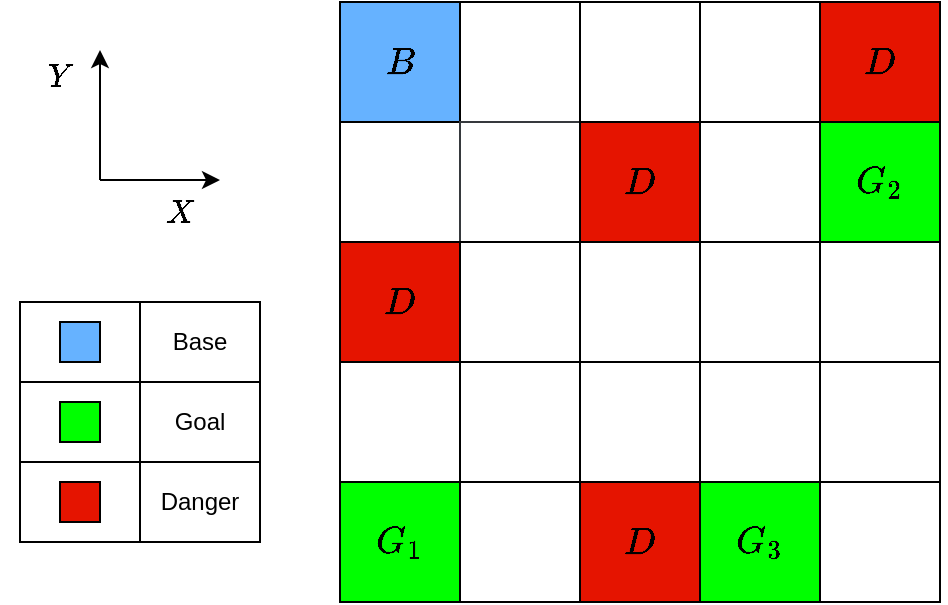 <mxfile version="24.7.16">
  <diagram id="9hew778pHyePlYy8zM_X" name="Page-1">
    <mxGraphModel dx="794" dy="446" grid="1" gridSize="10" guides="1" tooltips="1" connect="1" arrows="1" fold="1" page="1" pageScale="1" pageWidth="850" pageHeight="1100" math="1" shadow="0">
      <root>
        <mxCell id="0" />
        <mxCell id="1" parent="0" />
        <mxCell id="a9XnlPEAxyjvLuWUpJy2-1" value="&lt;font color=&quot;#000000&quot; style=&quot;font-size: 16px;&quot;&gt;$$B$$&lt;/font&gt;" style="rounded=0;whiteSpace=wrap;html=1;fillColor=#66B2FF;strokeColor=default;fontColor=#ffffff;" parent="1" vertex="1">
          <mxGeometry x="230" y="190" width="60" height="60" as="geometry" />
        </mxCell>
        <mxCell id="a9XnlPEAxyjvLuWUpJy2-2" value="" style="rounded=0;whiteSpace=wrap;html=1;fillColor=#FFFFFF;" parent="1" vertex="1">
          <mxGeometry x="290" y="190" width="60" height="60" as="geometry" />
        </mxCell>
        <mxCell id="a9XnlPEAxyjvLuWUpJy2-3" value="" style="rounded=0;whiteSpace=wrap;html=1;fillColor=#FFFFFF;fontColor=#000000;strokeColor=#000000;" parent="1" vertex="1">
          <mxGeometry x="470" y="370" width="60" height="60" as="geometry" />
        </mxCell>
        <mxCell id="a9XnlPEAxyjvLuWUpJy2-4" value="" style="rounded=0;whiteSpace=wrap;html=1;fillColor=#FFFFFF;" parent="1" vertex="1">
          <mxGeometry x="230" y="250" width="60" height="60" as="geometry" />
        </mxCell>
        <mxCell id="a9XnlPEAxyjvLuWUpJy2-5" value="" style="rounded=0;whiteSpace=wrap;html=1;fillColor=#FFFFFF;strokeColor=#36393d;gradientColor=none;" parent="1" vertex="1">
          <mxGeometry x="290" y="250" width="60" height="60" as="geometry" />
        </mxCell>
        <mxCell id="a9XnlPEAxyjvLuWUpJy2-6" value="&lt;span style=&quot;color: rgb(0, 0, 0); font-size: 16px;&quot;&gt;$$D$$&lt;/span&gt;" style="rounded=0;whiteSpace=wrap;html=1;fillColor=#E51400;strokeColor=#000000;fontColor=#ffffff;" parent="1" vertex="1">
          <mxGeometry x="350" y="250" width="60" height="60" as="geometry" />
        </mxCell>
        <mxCell id="a9XnlPEAxyjvLuWUpJy2-7" value="&lt;span style=&quot;color: rgb(0, 0, 0); font-size: 16px;&quot;&gt;$$D$$&lt;/span&gt;" style="rounded=0;whiteSpace=wrap;html=1;fillColor=#E51400;strokeColor=#000000;fontColor=#ffffff;" parent="1" vertex="1">
          <mxGeometry x="230" y="310" width="60" height="60" as="geometry" />
        </mxCell>
        <mxCell id="a9XnlPEAxyjvLuWUpJy2-8" value="" style="rounded=0;whiteSpace=wrap;html=1;fillColor=#FFFFFF;strokeColor=#000000;fontColor=#ffffff;" parent="1" vertex="1">
          <mxGeometry x="350" y="310" width="60" height="60" as="geometry" />
        </mxCell>
        <mxCell id="a9XnlPEAxyjvLuWUpJy2-9" value="" style="rounded=0;whiteSpace=wrap;html=1;fillColor=#FFFFFF;" parent="1" vertex="1">
          <mxGeometry x="290" y="310" width="60" height="60" as="geometry" />
        </mxCell>
        <mxCell id="a9XnlPEAxyjvLuWUpJy2-10" value="" style="rounded=0;whiteSpace=wrap;html=1;fillColor=#FFFFFF;" parent="1" vertex="1">
          <mxGeometry x="410" y="190" width="60" height="60" as="geometry" />
        </mxCell>
        <mxCell id="a9XnlPEAxyjvLuWUpJy2-11" value="" style="rounded=0;whiteSpace=wrap;html=1;fillColor=#FFFFFF;" parent="1" vertex="1">
          <mxGeometry x="410" y="250" width="60" height="60" as="geometry" />
        </mxCell>
        <mxCell id="a9XnlPEAxyjvLuWUpJy2-12" value="" style="rounded=0;whiteSpace=wrap;html=1;fillColor=#FFFFFF;" parent="1" vertex="1">
          <mxGeometry x="410" y="310" width="60" height="60" as="geometry" />
        </mxCell>
        <mxCell id="a9XnlPEAxyjvLuWUpJy2-13" value="" style="rounded=0;whiteSpace=wrap;html=1;fillColor=#FFFFFF;" parent="1" vertex="1">
          <mxGeometry x="230" y="370" width="60" height="60" as="geometry" />
        </mxCell>
        <mxCell id="a9XnlPEAxyjvLuWUpJy2-15" value="" style="rounded=0;whiteSpace=wrap;html=1;fillColor=#FFFFFF;fontColor=#000000;strokeColor=default;" parent="1" vertex="1">
          <mxGeometry x="290" y="370" width="60" height="60" as="geometry" />
        </mxCell>
        <mxCell id="a9XnlPEAxyjvLuWUpJy2-16" value="" style="rounded=0;whiteSpace=wrap;html=1;fillColor=#FFFFFF;fontColor=#ffffff;strokeColor=#000000;" parent="1" vertex="1">
          <mxGeometry x="410" y="370" width="60" height="60" as="geometry" />
        </mxCell>
        <mxCell id="a9XnlPEAxyjvLuWUpJy2-18" value="" style="rounded=0;whiteSpace=wrap;html=1;fillColor=#E51400;fontColor=#ffffff;strokeColor=#000000;" parent="1" vertex="1">
          <mxGeometry x="90" y="430" width="20" height="20" as="geometry" />
        </mxCell>
        <mxCell id="a9XnlPEAxyjvLuWUpJy2-19" value="" style="rounded=0;whiteSpace=wrap;html=1;fillColor=#66B2FF;fontColor=#ffffff;strokeColor=#000000;" parent="1" vertex="1">
          <mxGeometry x="90" y="350" width="20" height="20" as="geometry" />
        </mxCell>
        <mxCell id="a9XnlPEAxyjvLuWUpJy2-20" value="" style="rounded=0;whiteSpace=wrap;html=1;fillColor=#00FF00;fontColor=#ffffff;strokeColor=#000000;" parent="1" vertex="1">
          <mxGeometry x="90" y="390" width="20" height="20" as="geometry" />
        </mxCell>
        <mxCell id="a9XnlPEAxyjvLuWUpJy2-21" value="" style="shape=table;startSize=0;container=1;collapsible=0;childLayout=tableLayout;fillColor=none;" parent="1" vertex="1">
          <mxGeometry x="70" y="340" width="120" height="120" as="geometry" />
        </mxCell>
        <mxCell id="a9XnlPEAxyjvLuWUpJy2-22" value="" style="shape=tableRow;horizontal=0;startSize=0;swimlaneHead=0;swimlaneBody=0;strokeColor=inherit;top=0;left=0;bottom=0;right=0;collapsible=0;dropTarget=0;fillColor=none;points=[[0,0.5],[1,0.5]];portConstraint=eastwest;" parent="a9XnlPEAxyjvLuWUpJy2-21" vertex="1">
          <mxGeometry width="120" height="40" as="geometry" />
        </mxCell>
        <mxCell id="a9XnlPEAxyjvLuWUpJy2-23" value="" style="shape=partialRectangle;html=1;whiteSpace=wrap;connectable=0;strokeColor=inherit;overflow=hidden;fillColor=none;top=0;left=0;bottom=0;right=0;pointerEvents=1;" parent="a9XnlPEAxyjvLuWUpJy2-22" vertex="1">
          <mxGeometry width="60" height="40" as="geometry">
            <mxRectangle width="60" height="40" as="alternateBounds" />
          </mxGeometry>
        </mxCell>
        <mxCell id="a9XnlPEAxyjvLuWUpJy2-24" value="Base" style="shape=partialRectangle;html=1;whiteSpace=wrap;connectable=0;strokeColor=inherit;overflow=hidden;fillColor=none;top=0;left=0;bottom=0;right=0;pointerEvents=1;" parent="a9XnlPEAxyjvLuWUpJy2-22" vertex="1">
          <mxGeometry x="60" width="60" height="40" as="geometry">
            <mxRectangle width="60" height="40" as="alternateBounds" />
          </mxGeometry>
        </mxCell>
        <mxCell id="a9XnlPEAxyjvLuWUpJy2-25" value="" style="shape=tableRow;horizontal=0;startSize=0;swimlaneHead=0;swimlaneBody=0;strokeColor=inherit;top=0;left=0;bottom=0;right=0;collapsible=0;dropTarget=0;fillColor=none;points=[[0,0.5],[1,0.5]];portConstraint=eastwest;" parent="a9XnlPEAxyjvLuWUpJy2-21" vertex="1">
          <mxGeometry y="40" width="120" height="40" as="geometry" />
        </mxCell>
        <mxCell id="a9XnlPEAxyjvLuWUpJy2-26" value="" style="shape=partialRectangle;html=1;whiteSpace=wrap;connectable=0;strokeColor=inherit;overflow=hidden;fillColor=none;top=0;left=0;bottom=0;right=0;pointerEvents=1;" parent="a9XnlPEAxyjvLuWUpJy2-25" vertex="1">
          <mxGeometry width="60" height="40" as="geometry">
            <mxRectangle width="60" height="40" as="alternateBounds" />
          </mxGeometry>
        </mxCell>
        <mxCell id="a9XnlPEAxyjvLuWUpJy2-27" value="Goal" style="shape=partialRectangle;html=1;whiteSpace=wrap;connectable=0;strokeColor=inherit;overflow=hidden;fillColor=none;top=0;left=0;bottom=0;right=0;pointerEvents=1;" parent="a9XnlPEAxyjvLuWUpJy2-25" vertex="1">
          <mxGeometry x="60" width="60" height="40" as="geometry">
            <mxRectangle width="60" height="40" as="alternateBounds" />
          </mxGeometry>
        </mxCell>
        <mxCell id="a9XnlPEAxyjvLuWUpJy2-31" value="" style="shape=tableRow;horizontal=0;startSize=0;swimlaneHead=0;swimlaneBody=0;strokeColor=inherit;top=0;left=0;bottom=0;right=0;collapsible=0;dropTarget=0;fillColor=none;points=[[0,0.5],[1,0.5]];portConstraint=eastwest;" parent="a9XnlPEAxyjvLuWUpJy2-21" vertex="1">
          <mxGeometry y="80" width="120" height="40" as="geometry" />
        </mxCell>
        <mxCell id="a9XnlPEAxyjvLuWUpJy2-32" value="" style="shape=partialRectangle;html=1;whiteSpace=wrap;connectable=0;strokeColor=inherit;overflow=hidden;fillColor=none;top=0;left=0;bottom=0;right=0;pointerEvents=1;" parent="a9XnlPEAxyjvLuWUpJy2-31" vertex="1">
          <mxGeometry width="60" height="40" as="geometry">
            <mxRectangle width="60" height="40" as="alternateBounds" />
          </mxGeometry>
        </mxCell>
        <mxCell id="a9XnlPEAxyjvLuWUpJy2-33" value="Danger" style="shape=partialRectangle;html=1;whiteSpace=wrap;connectable=0;strokeColor=inherit;overflow=hidden;fillColor=none;top=0;left=0;bottom=0;right=0;pointerEvents=1;" parent="a9XnlPEAxyjvLuWUpJy2-31" vertex="1">
          <mxGeometry x="60" width="60" height="40" as="geometry">
            <mxRectangle width="60" height="40" as="alternateBounds" />
          </mxGeometry>
        </mxCell>
        <mxCell id="a9XnlPEAxyjvLuWUpJy2-34" value="&lt;font style=&quot;font-size: 16px;&quot;&gt;$$D$$&lt;/font&gt;" style="rounded=0;whiteSpace=wrap;html=1;fillColor=#E51400;" parent="1" vertex="1">
          <mxGeometry x="470" y="190" width="60" height="60" as="geometry" />
        </mxCell>
        <mxCell id="a9XnlPEAxyjvLuWUpJy2-36" value="" style="rounded=0;whiteSpace=wrap;html=1;fillColor=#FFFFFF;" parent="1" vertex="1">
          <mxGeometry x="470" y="310" width="60" height="60" as="geometry" />
        </mxCell>
        <mxCell id="a9XnlPEAxyjvLuWUpJy2-37" value="&lt;font color=&quot;#000000&quot; style=&quot;font-size: 16px;&quot;&gt;$$G_2$$&lt;/font&gt;" style="rounded=0;whiteSpace=wrap;html=1;fillColor=#00FF00;fontColor=#ffffff;strokeColor=#000000;" parent="1" vertex="1">
          <mxGeometry x="470" y="250" width="60" height="60" as="geometry" />
        </mxCell>
        <mxCell id="a9XnlPEAxyjvLuWUpJy2-38" value="" style="rounded=0;whiteSpace=wrap;html=1;fillColor=#FFFFFF;" parent="1" vertex="1">
          <mxGeometry x="290" y="430" width="60" height="60" as="geometry" />
        </mxCell>
        <mxCell id="a9XnlPEAxyjvLuWUpJy2-39" value="&lt;span style=&quot;font-size: 16px;&quot;&gt;$$D$$&lt;/span&gt;" style="rounded=0;whiteSpace=wrap;html=1;fillColor=#E51400;" parent="1" vertex="1">
          <mxGeometry x="350" y="430" width="60" height="60" as="geometry" />
        </mxCell>
        <mxCell id="a9XnlPEAxyjvLuWUpJy2-40" value="&lt;font style=&quot;font-size: 16px;&quot;&gt;$$G_1$$&lt;/font&gt;" style="rounded=0;whiteSpace=wrap;html=1;fillColor=#00FF00;fontColor=#000000;strokeColor=default;" parent="1" vertex="1">
          <mxGeometry x="230" y="430" width="60" height="60" as="geometry" />
        </mxCell>
        <mxCell id="kJ3I6nF7hc7VAcNh-NyY-1" value="" style="endArrow=classic;html=1;rounded=0;" parent="1" edge="1">
          <mxGeometry width="50" height="50" relative="1" as="geometry">
            <mxPoint x="110" y="279" as="sourcePoint" />
            <mxPoint x="110" y="214" as="targetPoint" />
          </mxGeometry>
        </mxCell>
        <mxCell id="kJ3I6nF7hc7VAcNh-NyY-2" value="" style="endArrow=classic;html=1;rounded=0;" parent="1" edge="1">
          <mxGeometry width="50" height="50" relative="1" as="geometry">
            <mxPoint x="110" y="279" as="sourcePoint" />
            <mxPoint x="170" y="279" as="targetPoint" />
          </mxGeometry>
        </mxCell>
        <mxCell id="kJ3I6nF7hc7VAcNh-NyY-3" value="&lt;font style=&quot;font-size: 14px;&quot;&gt;$$Y$$&lt;/font&gt;" style="text;html=1;align=center;verticalAlign=middle;resizable=0;points=[];autosize=1;strokeColor=none;fillColor=none;" parent="1" vertex="1">
          <mxGeometry x="60" y="212" width="60" height="30" as="geometry" />
        </mxCell>
        <mxCell id="kJ3I6nF7hc7VAcNh-NyY-4" value="&lt;font style=&quot;font-size: 14px;&quot;&gt;$$X$$&lt;/font&gt;" style="text;html=1;align=center;verticalAlign=middle;resizable=0;points=[];autosize=1;strokeColor=none;fillColor=none;" parent="1" vertex="1">
          <mxGeometry x="120" y="280" width="60" height="30" as="geometry" />
        </mxCell>
        <mxCell id="kdzeQNz41wyLNduoqxcC-2" value="" style="rounded=0;whiteSpace=wrap;html=1;fillColor=#FFFFFF;" parent="1" vertex="1">
          <mxGeometry x="470" y="430" width="60" height="60" as="geometry" />
        </mxCell>
        <mxCell id="95zQ2OFygAg6jVkVz2Gs-2" value="" style="rounded=0;whiteSpace=wrap;html=1;fillColor=#FFFFFF;fontColor=#000000;strokeColor=#000000;" parent="1" vertex="1">
          <mxGeometry x="350" y="190" width="60" height="60" as="geometry" />
        </mxCell>
        <mxCell id="95zQ2OFygAg6jVkVz2Gs-3" value="&lt;font color=&quot;#000000&quot; style=&quot;font-size: 16px;&quot;&gt;$$G_3$$&lt;/font&gt;" style="rounded=0;whiteSpace=wrap;html=1;fillColor=#00FF00;fontColor=#ffffff;strokeColor=#000000;" parent="1" vertex="1">
          <mxGeometry x="410" y="430" width="60" height="60" as="geometry" />
        </mxCell>
        <mxCell id="WgFjQV42I6RuxJ_FOyev-1" value="" style="rounded=0;whiteSpace=wrap;html=1;fillColor=#FFFFFF;fontColor=#000000;strokeColor=#000000;" vertex="1" parent="1">
          <mxGeometry x="350" y="370" width="60" height="60" as="geometry" />
        </mxCell>
      </root>
    </mxGraphModel>
  </diagram>
</mxfile>
